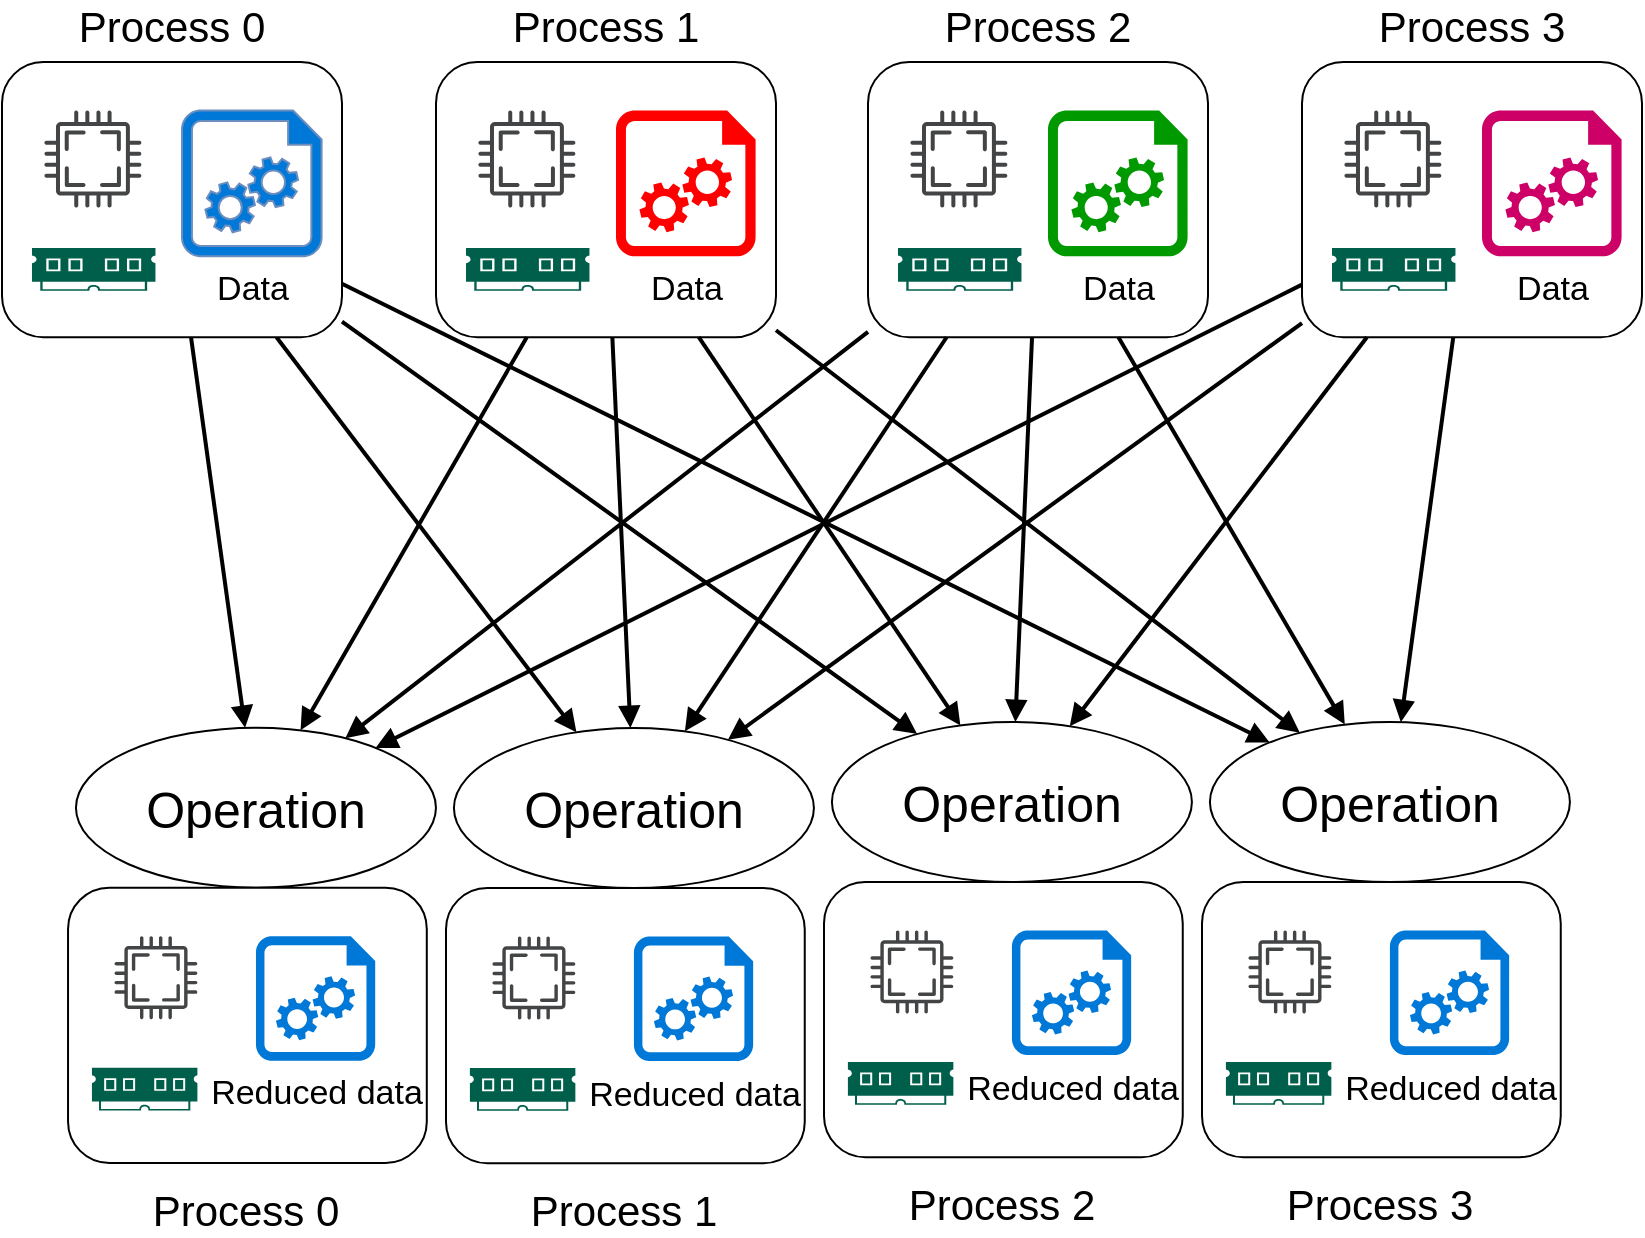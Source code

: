 <mxfile version="20.2.7" type="device"><diagram id="4EKfJ1_Pcc-UBygoxyoV" name="Page-1"><mxGraphModel dx="1422" dy="681" grid="1" gridSize="10" guides="1" tooltips="1" connect="1" arrows="1" fold="1" page="1" pageScale="1" pageWidth="1169" pageHeight="827" math="0" shadow="0"><root><mxCell id="0"/><mxCell id="1" parent="0"/><mxCell id="B-McYmZc2rhK4oNSitA--82" value="" style="group" parent="1" vertex="1" connectable="0"><mxGeometry x="730.002" y="390" width="183.958" height="252.91" as="geometry"/></mxCell><mxCell id="B-McYmZc2rhK4oNSitA--83" value="Operation" style="ellipse;whiteSpace=wrap;html=1;fillColor=none;fontSize=25;container=0;" parent="B-McYmZc2rhK4oNSitA--82" vertex="1"><mxGeometry x="3.958" width="180" height="80" as="geometry"/></mxCell><mxCell id="B-McYmZc2rhK4oNSitA--84" value="Process 3" style="text;html=1;strokeColor=none;fillColor=none;align=center;verticalAlign=middle;whiteSpace=wrap;rounded=0;fontSize=21;container=0;" parent="B-McYmZc2rhK4oNSitA--82" vertex="1"><mxGeometry x="19.475" y="228.62" width="140.425" height="24.29" as="geometry"/></mxCell><mxCell id="B-McYmZc2rhK4oNSitA--85" value="" style="rounded=1;whiteSpace=wrap;html=1;container=0;" parent="B-McYmZc2rhK4oNSitA--82" vertex="1"><mxGeometry y="80.0" width="179.375" height="137.619" as="geometry"/></mxCell><mxCell id="B-McYmZc2rhK4oNSitA--86" value="" style="sketch=0;pointerEvents=1;shadow=0;dashed=0;html=1;strokeColor=none;fillColor=#434445;aspect=fixed;labelPosition=center;verticalLabelPosition=bottom;verticalAlign=top;align=center;outlineConnect=0;shape=mxgraph.vvd.cpu;container=0;" parent="B-McYmZc2rhK4oNSitA--82" vertex="1"><mxGeometry x="23.197" y="104.286" width="41.488" height="41.488" as="geometry"/></mxCell><mxCell id="B-McYmZc2rhK4oNSitA--87" value="Reduced data" style="sketch=0;aspect=fixed;pointerEvents=1;shadow=0;dashed=0;html=1;strokeColor=none;labelPosition=center;verticalLabelPosition=bottom;verticalAlign=top;align=center;shape=mxgraph.azure.startup_task;fillColor=#0078D7;container=0;fontSize=17;" parent="B-McYmZc2rhK4oNSitA--82" vertex="1"><mxGeometry x="93.958" y="104.291" width="59.74" height="62.235" as="geometry"/></mxCell><mxCell id="B-McYmZc2rhK4oNSitA--88" value="" style="sketch=0;pointerEvents=1;shadow=0;dashed=0;html=1;strokeColor=none;fillColor=#005F4B;labelPosition=center;verticalLabelPosition=bottom;verticalAlign=top;align=center;outlineConnect=0;shape=mxgraph.veeam2.ram;container=0;" parent="B-McYmZc2rhK4oNSitA--82" vertex="1"><mxGeometry x="11.949" y="170.0" width="52.736" height="21.43" as="geometry"/></mxCell><mxCell id="B-McYmZc2rhK4oNSitA--53" value="" style="group" parent="1" vertex="1" connectable="0"><mxGeometry x="352" y="393" width="183.958" height="252.91" as="geometry"/></mxCell><mxCell id="B-McYmZc2rhK4oNSitA--54" value="Operation" style="ellipse;whiteSpace=wrap;html=1;fillColor=none;fontSize=25;container=0;" parent="B-McYmZc2rhK4oNSitA--53" vertex="1"><mxGeometry x="3.958" width="180" height="80" as="geometry"/></mxCell><mxCell id="B-McYmZc2rhK4oNSitA--55" value="Process 1" style="text;html=1;strokeColor=none;fillColor=none;align=center;verticalAlign=middle;whiteSpace=wrap;rounded=0;fontSize=21;container=0;" parent="B-McYmZc2rhK4oNSitA--53" vertex="1"><mxGeometry x="19.475" y="228.62" width="140.425" height="24.29" as="geometry"/></mxCell><mxCell id="B-McYmZc2rhK4oNSitA--56" value="" style="rounded=1;whiteSpace=wrap;html=1;container=0;" parent="B-McYmZc2rhK4oNSitA--53" vertex="1"><mxGeometry y="80.0" width="179.375" height="137.619" as="geometry"/></mxCell><mxCell id="B-McYmZc2rhK4oNSitA--57" value="" style="sketch=0;pointerEvents=1;shadow=0;dashed=0;html=1;strokeColor=none;fillColor=#434445;aspect=fixed;labelPosition=center;verticalLabelPosition=bottom;verticalAlign=top;align=center;outlineConnect=0;shape=mxgraph.vvd.cpu;container=0;" parent="B-McYmZc2rhK4oNSitA--53" vertex="1"><mxGeometry x="23.197" y="104.286" width="41.488" height="41.488" as="geometry"/></mxCell><mxCell id="B-McYmZc2rhK4oNSitA--58" value="Reduced data" style="sketch=0;aspect=fixed;pointerEvents=1;shadow=0;dashed=0;html=1;strokeColor=none;labelPosition=center;verticalLabelPosition=bottom;verticalAlign=top;align=center;shape=mxgraph.azure.startup_task;fillColor=#0078D7;container=0;fontSize=17;" parent="B-McYmZc2rhK4oNSitA--53" vertex="1"><mxGeometry x="93.958" y="104.291" width="59.74" height="62.235" as="geometry"/></mxCell><mxCell id="B-McYmZc2rhK4oNSitA--59" value="" style="sketch=0;pointerEvents=1;shadow=0;dashed=0;html=1;strokeColor=none;fillColor=#005F4B;labelPosition=center;verticalLabelPosition=bottom;verticalAlign=top;align=center;outlineConnect=0;shape=mxgraph.veeam2.ram;container=0;" parent="B-McYmZc2rhK4oNSitA--53" vertex="1"><mxGeometry x="11.949" y="170.0" width="52.736" height="21.43" as="geometry"/></mxCell><mxCell id="B-McYmZc2rhK4oNSitA--91" value="" style="group" parent="1" vertex="1" connectable="0"><mxGeometry x="347" y="30.001" width="170" height="167.619" as="geometry"/></mxCell><mxCell id="7dsdNU6RddQbDXdE-CbN-8" value="&lt;div&gt;Process 1&lt;/div&gt;" style="text;html=1;strokeColor=none;fillColor=none;align=center;verticalAlign=middle;whiteSpace=wrap;rounded=0;fontSize=21;container=0;" parent="B-McYmZc2rhK4oNSitA--91" vertex="1"><mxGeometry x="2.8" width="164.4" height="24.29" as="geometry"/></mxCell><mxCell id="7dsdNU6RddQbDXdE-CbN-9" value="" style="rounded=1;whiteSpace=wrap;html=1;container=0;" parent="B-McYmZc2rhK4oNSitA--91" vertex="1"><mxGeometry y="30" width="170" height="137.619" as="geometry"/></mxCell><mxCell id="7dsdNU6RddQbDXdE-CbN-10" value="" style="sketch=0;pointerEvents=1;shadow=0;dashed=0;html=1;strokeColor=none;fillColor=#005F4B;labelPosition=center;verticalLabelPosition=bottom;verticalAlign=top;align=center;outlineConnect=0;shape=mxgraph.veeam2.ram;container=0;" parent="B-McYmZc2rhK4oNSitA--91" vertex="1"><mxGeometry x="14.99" y="123" width="61.74" height="21.43" as="geometry"/></mxCell><mxCell id="7dsdNU6RddQbDXdE-CbN-11" value="" style="sketch=0;pointerEvents=1;shadow=0;dashed=0;html=1;strokeColor=none;fillColor=#434445;aspect=fixed;labelPosition=center;verticalLabelPosition=bottom;verticalAlign=top;align=center;outlineConnect=0;shape=mxgraph.vvd.cpu;container=0;" parent="B-McYmZc2rhK4oNSitA--91" vertex="1"><mxGeometry x="21.158" y="54.286" width="48.571" height="48.571" as="geometry"/></mxCell><mxCell id="7dsdNU6RddQbDXdE-CbN-12" value="Data" style="sketch=0;aspect=fixed;pointerEvents=1;shadow=0;dashed=0;html=1;strokeColor=none;labelPosition=center;verticalLabelPosition=bottom;verticalAlign=top;align=center;shape=mxgraph.azure.startup_task;fillColor=#FF0000;container=0;fontSize=17;" parent="B-McYmZc2rhK4oNSitA--91" vertex="1"><mxGeometry x="90" y="54.29" width="69.94" height="72.86" as="geometry"/></mxCell><mxCell id="B-McYmZc2rhK4oNSitA--60" value="" style="group" parent="1" vertex="1" connectable="0"><mxGeometry x="541" y="390" width="183.958" height="252.91" as="geometry"/></mxCell><mxCell id="B-McYmZc2rhK4oNSitA--61" value="Operation" style="ellipse;whiteSpace=wrap;html=1;fillColor=none;fontSize=25;container=0;" parent="B-McYmZc2rhK4oNSitA--60" vertex="1"><mxGeometry x="3.958" width="180" height="80" as="geometry"/></mxCell><mxCell id="B-McYmZc2rhK4oNSitA--62" value="Process 2" style="text;html=1;strokeColor=none;fillColor=none;align=center;verticalAlign=middle;whiteSpace=wrap;rounded=0;fontSize=21;container=0;" parent="B-McYmZc2rhK4oNSitA--60" vertex="1"><mxGeometry x="19.475" y="228.62" width="140.425" height="24.29" as="geometry"/></mxCell><mxCell id="B-McYmZc2rhK4oNSitA--63" value="" style="rounded=1;whiteSpace=wrap;html=1;container=0;" parent="B-McYmZc2rhK4oNSitA--60" vertex="1"><mxGeometry y="80.0" width="179.375" height="137.619" as="geometry"/></mxCell><mxCell id="B-McYmZc2rhK4oNSitA--64" value="" style="sketch=0;pointerEvents=1;shadow=0;dashed=0;html=1;strokeColor=none;fillColor=#434445;aspect=fixed;labelPosition=center;verticalLabelPosition=bottom;verticalAlign=top;align=center;outlineConnect=0;shape=mxgraph.vvd.cpu;container=0;" parent="B-McYmZc2rhK4oNSitA--60" vertex="1"><mxGeometry x="23.197" y="104.286" width="41.488" height="41.488" as="geometry"/></mxCell><mxCell id="B-McYmZc2rhK4oNSitA--65" value="Reduced data" style="sketch=0;aspect=fixed;pointerEvents=1;shadow=0;dashed=0;html=1;strokeColor=none;labelPosition=center;verticalLabelPosition=bottom;verticalAlign=top;align=center;shape=mxgraph.azure.startup_task;fillColor=#0078D7;container=0;fontSize=17;" parent="B-McYmZc2rhK4oNSitA--60" vertex="1"><mxGeometry x="93.958" y="104.291" width="59.74" height="62.235" as="geometry"/></mxCell><mxCell id="B-McYmZc2rhK4oNSitA--66" value="" style="sketch=0;pointerEvents=1;shadow=0;dashed=0;html=1;strokeColor=none;fillColor=#005F4B;labelPosition=center;verticalLabelPosition=bottom;verticalAlign=top;align=center;outlineConnect=0;shape=mxgraph.veeam2.ram;container=0;" parent="B-McYmZc2rhK4oNSitA--60" vertex="1"><mxGeometry x="11.949" y="170.0" width="52.736" height="21.43" as="geometry"/></mxCell><mxCell id="B-McYmZc2rhK4oNSitA--92" value="" style="group" parent="1" vertex="1" connectable="0"><mxGeometry x="563" y="30.001" width="170" height="167.619" as="geometry"/></mxCell><mxCell id="7dsdNU6RddQbDXdE-CbN-16" value="&lt;div&gt;Process 2&lt;br&gt;&lt;/div&gt;" style="text;html=1;strokeColor=none;fillColor=none;align=center;verticalAlign=middle;whiteSpace=wrap;rounded=0;fontSize=21;container=0;" parent="B-McYmZc2rhK4oNSitA--92" vertex="1"><mxGeometry x="2.8" width="164.4" height="24.29" as="geometry"/></mxCell><mxCell id="7dsdNU6RddQbDXdE-CbN-17" value="" style="rounded=1;whiteSpace=wrap;html=1;container=0;" parent="B-McYmZc2rhK4oNSitA--92" vertex="1"><mxGeometry y="30" width="170" height="137.619" as="geometry"/></mxCell><mxCell id="7dsdNU6RddQbDXdE-CbN-18" value="" style="sketch=0;pointerEvents=1;shadow=0;dashed=0;html=1;strokeColor=none;fillColor=#005F4B;labelPosition=center;verticalLabelPosition=bottom;verticalAlign=top;align=center;outlineConnect=0;shape=mxgraph.veeam2.ram;container=0;" parent="B-McYmZc2rhK4oNSitA--92" vertex="1"><mxGeometry x="14.99" y="123" width="61.74" height="21.43" as="geometry"/></mxCell><mxCell id="7dsdNU6RddQbDXdE-CbN-19" value="" style="sketch=0;pointerEvents=1;shadow=0;dashed=0;html=1;strokeColor=none;fillColor=#434445;aspect=fixed;labelPosition=center;verticalLabelPosition=bottom;verticalAlign=top;align=center;outlineConnect=0;shape=mxgraph.vvd.cpu;container=0;" parent="B-McYmZc2rhK4oNSitA--92" vertex="1"><mxGeometry x="21.158" y="54.286" width="48.571" height="48.571" as="geometry"/></mxCell><mxCell id="7dsdNU6RddQbDXdE-CbN-41" value="Data" style="sketch=0;aspect=fixed;pointerEvents=1;shadow=0;dashed=0;html=1;strokeColor=none;labelPosition=center;verticalLabelPosition=bottom;verticalAlign=top;align=center;shape=mxgraph.azure.startup_task;fillColor=#009900;container=0;fontSize=17;" parent="B-McYmZc2rhK4oNSitA--92" vertex="1"><mxGeometry x="90" y="54.29" width="69.94" height="72.86" as="geometry"/></mxCell><mxCell id="B-McYmZc2rhK4oNSitA--93" value="" style="group" parent="1" vertex="1" connectable="0"><mxGeometry x="780" y="30.001" width="170" height="167.619" as="geometry"/></mxCell><mxCell id="7dsdNU6RddQbDXdE-CbN-22" value="&lt;div&gt;Process 3&lt;br&gt;&lt;/div&gt;" style="text;html=1;strokeColor=none;fillColor=none;align=center;verticalAlign=middle;whiteSpace=wrap;rounded=0;fontSize=21;container=0;" parent="B-McYmZc2rhK4oNSitA--93" vertex="1"><mxGeometry x="2.8" width="164.4" height="24.29" as="geometry"/></mxCell><mxCell id="7dsdNU6RddQbDXdE-CbN-23" value="" style="rounded=1;whiteSpace=wrap;html=1;container=0;" parent="B-McYmZc2rhK4oNSitA--93" vertex="1"><mxGeometry y="30" width="170" height="137.619" as="geometry"/></mxCell><mxCell id="7dsdNU6RddQbDXdE-CbN-24" value="" style="sketch=0;pointerEvents=1;shadow=0;dashed=0;html=1;strokeColor=none;fillColor=#005F4B;labelPosition=center;verticalLabelPosition=bottom;verticalAlign=top;align=center;outlineConnect=0;shape=mxgraph.veeam2.ram;container=0;" parent="B-McYmZc2rhK4oNSitA--93" vertex="1"><mxGeometry x="14.99" y="123" width="61.74" height="21.43" as="geometry"/></mxCell><mxCell id="7dsdNU6RddQbDXdE-CbN-25" value="" style="sketch=0;pointerEvents=1;shadow=0;dashed=0;html=1;strokeColor=none;fillColor=#434445;aspect=fixed;labelPosition=center;verticalLabelPosition=bottom;verticalAlign=top;align=center;outlineConnect=0;shape=mxgraph.vvd.cpu;container=0;" parent="B-McYmZc2rhK4oNSitA--93" vertex="1"><mxGeometry x="21.158" y="54.286" width="48.571" height="48.571" as="geometry"/></mxCell><mxCell id="7dsdNU6RddQbDXdE-CbN-42" value="Data" style="sketch=0;aspect=fixed;pointerEvents=1;shadow=0;dashed=0;html=1;strokeColor=none;labelPosition=center;verticalLabelPosition=bottom;verticalAlign=top;align=center;shape=mxgraph.azure.startup_task;fillColor=#CC0066;container=0;fontSize=17;" parent="B-McYmZc2rhK4oNSitA--93" vertex="1"><mxGeometry x="90" y="54.29" width="69.94" height="72.86" as="geometry"/></mxCell><mxCell id="B-McYmZc2rhK4oNSitA--122" style="edgeStyle=none;rounded=0;orthogonalLoop=1;jettySize=auto;html=1;endArrow=block;endFill=1;strokeWidth=2;" parent="1" source="7dsdNU6RddQbDXdE-CbN-9" target="O4mQnpupJNcHLOvNq9pS-2" edge="1"><mxGeometry relative="1" as="geometry"/></mxCell><mxCell id="B-McYmZc2rhK4oNSitA--123" style="edgeStyle=none;rounded=0;orthogonalLoop=1;jettySize=auto;html=1;endArrow=block;endFill=1;strokeWidth=2;" parent="1" source="7dsdNU6RddQbDXdE-CbN-9" target="B-McYmZc2rhK4oNSitA--54" edge="1"><mxGeometry relative="1" as="geometry"/></mxCell><mxCell id="B-McYmZc2rhK4oNSitA--124" style="edgeStyle=none;rounded=0;orthogonalLoop=1;jettySize=auto;html=1;endArrow=block;endFill=1;strokeWidth=2;" parent="1" source="7dsdNU6RddQbDXdE-CbN-9" target="B-McYmZc2rhK4oNSitA--61" edge="1"><mxGeometry relative="1" as="geometry"/></mxCell><mxCell id="B-McYmZc2rhK4oNSitA--125" style="edgeStyle=none;rounded=0;orthogonalLoop=1;jettySize=auto;html=1;endArrow=block;endFill=1;strokeWidth=2;" parent="1" source="7dsdNU6RddQbDXdE-CbN-9" target="B-McYmZc2rhK4oNSitA--83" edge="1"><mxGeometry relative="1" as="geometry"/></mxCell><mxCell id="B-McYmZc2rhK4oNSitA--126" style="edgeStyle=none;rounded=0;orthogonalLoop=1;jettySize=auto;html=1;endArrow=block;endFill=1;strokeWidth=2;" parent="1" source="B-McYmZc2rhK4oNSitA--3" target="B-McYmZc2rhK4oNSitA--54" edge="1"><mxGeometry relative="1" as="geometry"/></mxCell><mxCell id="B-McYmZc2rhK4oNSitA--127" style="edgeStyle=none;rounded=0;orthogonalLoop=1;jettySize=auto;html=1;endArrow=block;endFill=1;strokeWidth=2;" parent="1" source="B-McYmZc2rhK4oNSitA--3" target="B-McYmZc2rhK4oNSitA--61" edge="1"><mxGeometry relative="1" as="geometry"/></mxCell><mxCell id="B-McYmZc2rhK4oNSitA--128" style="edgeStyle=none;rounded=0;orthogonalLoop=1;jettySize=auto;html=1;endArrow=block;endFill=1;strokeWidth=2;" parent="1" source="B-McYmZc2rhK4oNSitA--3" target="B-McYmZc2rhK4oNSitA--83" edge="1"><mxGeometry relative="1" as="geometry"/></mxCell><mxCell id="B-McYmZc2rhK4oNSitA--129" style="edgeStyle=none;rounded=0;orthogonalLoop=1;jettySize=auto;html=1;endArrow=block;endFill=1;strokeWidth=2;" parent="1" source="7dsdNU6RddQbDXdE-CbN-17" target="O4mQnpupJNcHLOvNq9pS-2" edge="1"><mxGeometry relative="1" as="geometry"/></mxCell><mxCell id="B-McYmZc2rhK4oNSitA--130" style="edgeStyle=none;rounded=0;orthogonalLoop=1;jettySize=auto;html=1;endArrow=block;endFill=1;strokeWidth=2;" parent="1" source="7dsdNU6RddQbDXdE-CbN-17" target="B-McYmZc2rhK4oNSitA--54" edge="1"><mxGeometry relative="1" as="geometry"/></mxCell><mxCell id="B-McYmZc2rhK4oNSitA--131" style="edgeStyle=none;rounded=0;orthogonalLoop=1;jettySize=auto;html=1;endArrow=block;endFill=1;strokeWidth=2;" parent="1" source="7dsdNU6RddQbDXdE-CbN-17" target="B-McYmZc2rhK4oNSitA--61" edge="1"><mxGeometry relative="1" as="geometry"/></mxCell><mxCell id="B-McYmZc2rhK4oNSitA--132" style="edgeStyle=none;rounded=0;orthogonalLoop=1;jettySize=auto;html=1;endArrow=block;endFill=1;strokeWidth=2;" parent="1" source="7dsdNU6RddQbDXdE-CbN-17" target="B-McYmZc2rhK4oNSitA--83" edge="1"><mxGeometry relative="1" as="geometry"/></mxCell><mxCell id="B-McYmZc2rhK4oNSitA--133" style="edgeStyle=none;rounded=0;orthogonalLoop=1;jettySize=auto;html=1;endArrow=block;endFill=1;strokeWidth=2;" parent="1" source="7dsdNU6RddQbDXdE-CbN-23" target="O4mQnpupJNcHLOvNq9pS-2" edge="1"><mxGeometry relative="1" as="geometry"/></mxCell><mxCell id="B-McYmZc2rhK4oNSitA--134" style="edgeStyle=none;rounded=0;orthogonalLoop=1;jettySize=auto;html=1;endArrow=block;endFill=1;strokeWidth=2;" parent="1" source="7dsdNU6RddQbDXdE-CbN-23" target="B-McYmZc2rhK4oNSitA--54" edge="1"><mxGeometry relative="1" as="geometry"/></mxCell><mxCell id="B-McYmZc2rhK4oNSitA--135" style="edgeStyle=none;rounded=0;orthogonalLoop=1;jettySize=auto;html=1;endArrow=block;endFill=1;strokeWidth=2;" parent="1" source="7dsdNU6RddQbDXdE-CbN-23" target="B-McYmZc2rhK4oNSitA--61" edge="1"><mxGeometry relative="1" as="geometry"/></mxCell><mxCell id="B-McYmZc2rhK4oNSitA--136" style="edgeStyle=none;rounded=0;orthogonalLoop=1;jettySize=auto;html=1;endArrow=block;endFill=1;strokeWidth=2;" parent="1" source="7dsdNU6RddQbDXdE-CbN-23" target="B-McYmZc2rhK4oNSitA--83" edge="1"><mxGeometry relative="1" as="geometry"/></mxCell><mxCell id="B-McYmZc2rhK4oNSitA--121" style="edgeStyle=none;rounded=0;orthogonalLoop=1;jettySize=auto;html=1;endArrow=block;endFill=1;strokeWidth=2;" parent="1" source="B-McYmZc2rhK4oNSitA--3" target="O4mQnpupJNcHLOvNq9pS-2" edge="1"><mxGeometry relative="1" as="geometry"/></mxCell><mxCell id="B-McYmZc2rhK4oNSitA--52" value="" style="group" parent="1" vertex="1" connectable="0"><mxGeometry x="163.022" y="392.86" width="183.958" height="252.91" as="geometry"/></mxCell><mxCell id="O4mQnpupJNcHLOvNq9pS-2" value="Operation" style="ellipse;whiteSpace=wrap;html=1;fillColor=none;fontSize=25;container=0;" parent="B-McYmZc2rhK4oNSitA--52" vertex="1"><mxGeometry x="3.958" width="180" height="80" as="geometry"/></mxCell><mxCell id="GyCtl_MDKg2Vp3SmwsyL-25" value="Process 0" style="text;html=1;strokeColor=none;fillColor=none;align=center;verticalAlign=middle;whiteSpace=wrap;rounded=0;fontSize=21;container=0;" parent="B-McYmZc2rhK4oNSitA--52" vertex="1"><mxGeometry x="19.475" y="228.62" width="140.425" height="24.29" as="geometry"/></mxCell><mxCell id="GyCtl_MDKg2Vp3SmwsyL-26" value="" style="rounded=1;whiteSpace=wrap;html=1;container=0;" parent="B-McYmZc2rhK4oNSitA--52" vertex="1"><mxGeometry y="80.0" width="179.375" height="137.619" as="geometry"/></mxCell><mxCell id="GyCtl_MDKg2Vp3SmwsyL-28" value="" style="sketch=0;pointerEvents=1;shadow=0;dashed=0;html=1;strokeColor=none;fillColor=#434445;aspect=fixed;labelPosition=center;verticalLabelPosition=bottom;verticalAlign=top;align=center;outlineConnect=0;shape=mxgraph.vvd.cpu;container=0;" parent="B-McYmZc2rhK4oNSitA--52" vertex="1"><mxGeometry x="23.197" y="104.286" width="41.488" height="41.488" as="geometry"/></mxCell><mxCell id="7dsdNU6RddQbDXdE-CbN-44" value="Reduced data" style="sketch=0;aspect=fixed;pointerEvents=1;shadow=0;dashed=0;html=1;strokeColor=none;labelPosition=center;verticalLabelPosition=bottom;verticalAlign=top;align=center;shape=mxgraph.azure.startup_task;fillColor=#0078D7;container=0;fontSize=17;" parent="B-McYmZc2rhK4oNSitA--52" vertex="1"><mxGeometry x="93.958" y="104.291" width="59.74" height="62.235" as="geometry"/></mxCell><mxCell id="GyCtl_MDKg2Vp3SmwsyL-27" value="" style="sketch=0;pointerEvents=1;shadow=0;dashed=0;html=1;strokeColor=none;fillColor=#005F4B;labelPosition=center;verticalLabelPosition=bottom;verticalAlign=top;align=center;outlineConnect=0;shape=mxgraph.veeam2.ram;container=0;" parent="B-McYmZc2rhK4oNSitA--52" vertex="1"><mxGeometry x="11.949" y="170.0" width="52.736" height="21.43" as="geometry"/></mxCell><mxCell id="B-McYmZc2rhK4oNSitA--137" value="" style="group" parent="1" vertex="1" connectable="0"><mxGeometry x="130" y="30" width="170" height="167.62" as="geometry"/></mxCell><mxCell id="B-McYmZc2rhK4oNSitA--2" value="&lt;div&gt;Process 0&lt;br&gt;&lt;/div&gt;" style="text;html=1;strokeColor=none;fillColor=none;align=center;verticalAlign=middle;whiteSpace=wrap;rounded=0;fontSize=21;container=0;" parent="B-McYmZc2rhK4oNSitA--137" vertex="1"><mxGeometry x="2.8" width="164.4" height="24.29" as="geometry"/></mxCell><mxCell id="B-McYmZc2rhK4oNSitA--3" value="" style="rounded=1;whiteSpace=wrap;html=1;container=0;" parent="B-McYmZc2rhK4oNSitA--137" vertex="1"><mxGeometry y="30.0" width="170" height="137.62" as="geometry"/></mxCell><mxCell id="B-McYmZc2rhK4oNSitA--4" value="" style="sketch=0;pointerEvents=1;shadow=0;dashed=0;html=1;strokeColor=none;fillColor=#005F4B;labelPosition=center;verticalLabelPosition=bottom;verticalAlign=top;align=center;outlineConnect=0;shape=mxgraph.veeam2.ram;container=0;" parent="B-McYmZc2rhK4oNSitA--137" vertex="1"><mxGeometry x="14.99" y="123.001" width="61.74" height="21.43" as="geometry"/></mxCell><mxCell id="B-McYmZc2rhK4oNSitA--5" value="" style="sketch=0;pointerEvents=1;shadow=0;dashed=0;html=1;strokeColor=none;fillColor=#434445;aspect=fixed;labelPosition=center;verticalLabelPosition=bottom;verticalAlign=top;align=center;outlineConnect=0;shape=mxgraph.vvd.cpu;container=0;" parent="B-McYmZc2rhK4oNSitA--137" vertex="1"><mxGeometry x="21.158" y="54.286" width="48.571" height="48.571" as="geometry"/></mxCell><mxCell id="B-McYmZc2rhK4oNSitA--6" value="Data" style="sketch=0;aspect=fixed;pointerEvents=1;shadow=0;dashed=0;html=1;strokeColor=#6c8ebf;labelPosition=center;verticalLabelPosition=bottom;verticalAlign=top;align=center;shape=mxgraph.azure.startup_task;fillColor=#0078D7;container=0;fontSize=17;" parent="B-McYmZc2rhK4oNSitA--137" vertex="1"><mxGeometry x="90" y="54.29" width="69.94" height="72.86" as="geometry"/></mxCell></root></mxGraphModel></diagram></mxfile>